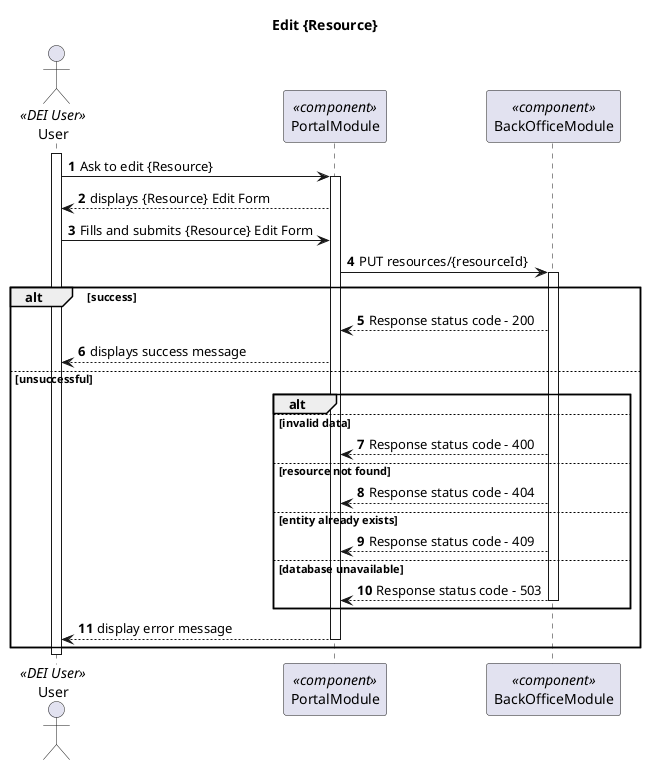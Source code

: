 @startuml Process View - Level 2

autonumber
skinparam packageStyle rect

title Edit {Resource}

actor "User" as U <<DEI User>>
participant "PortalModule" as RPM <<component>>
participant "BackOfficeModule" as DAM <<component>>

activate U

U -> RPM:  Ask to edit {Resource}
activate RPM

U <-- RPM: displays {Resource} Edit Form

U -> RPM:  Fills and submits {Resource} Edit Form

RPM -> DAM: PUT resources/{resourceId}

activate DAM
alt success
RPM <-- DAM: Response status code - 200

U <-- RPM: displays success message

else unsuccessful
alt
else invalid data
 RPM <-- DAM: Response status code - 400
else resource not found
 RPM <-- DAM: Response status code - 404
else entity already exists
 RPM <-- DAM: Response status code - 409
else database unavailable
 RPM <-- DAM: Response status code - 503
 deactivate DAM
end
 U <-- RPM: display error message
deactivate RPM
end

deactivate U

@enduml